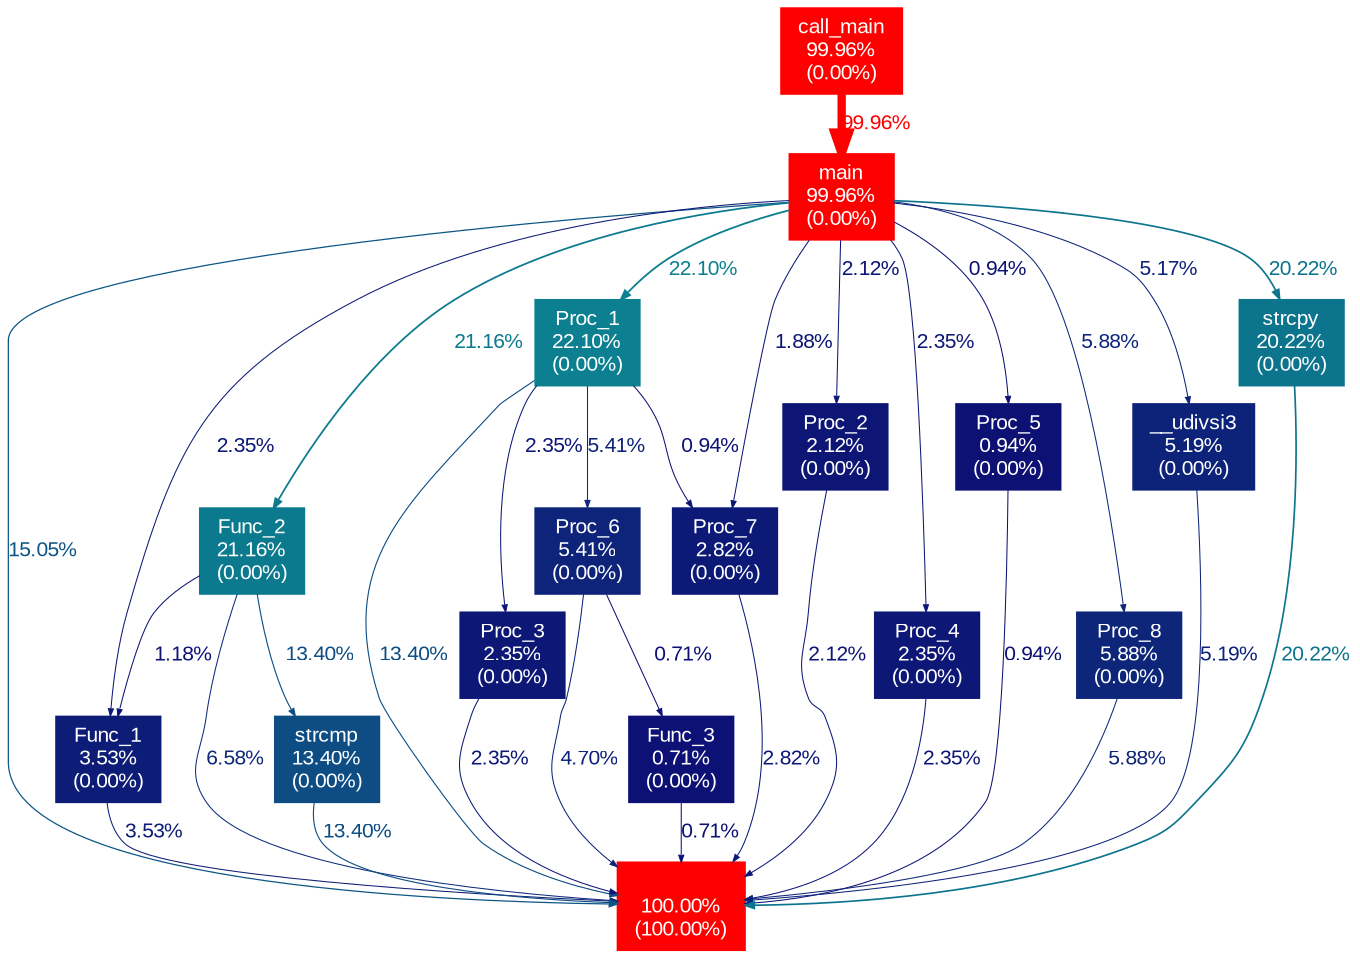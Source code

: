 digraph {
	tooltip=" "
	graph [fontname=Arial, nodesep=0.125, ranksep=0.25];
	node [fontcolor=white, fontname=Arial, height=0, shape=box, style=filled, width=0];
	edge [fontname=Arial];
	"" [color="#ff0000", fontcolor="#ffffff", fontsize="10.00", label="\n100.00%\n(100.00%)"];
	"Func_1" [color="#0d1c77", fontcolor="#ffffff", fontsize="10.00", label="Func_1\n3.53%\n(0.00%)"];
	"Func_1" -> "" [arrowsize="0.35", color="#0d1c77", fontcolor="#0d1c77", fontsize="10.00", label="3.53%", labeldistance="0.50", penwidth="0.50"];
	"Func_2" [color="#0c7a8e", fontcolor="#ffffff", fontsize="10.00", label="Func_2\n21.16%\n(0.00%)"];
	"Func_2" -> "" [arrowsize="0.35", color="#0d2a7b", fontcolor="#0d2a7b", fontsize="10.00", label="6.58%", labeldistance="0.50", penwidth="0.50"];
	"Func_2" -> "Func_1" [arrowsize="0.35", color="#0d1274", fontcolor="#0d1274", fontsize="10.00", label="1.18%", labeldistance="0.50", penwidth="0.50"];
	"Func_2" -> strcmp [arrowsize="0.37", color="#0d4d84", fontcolor="#0d4d84", fontsize="10.00", label="13.40%", labeldistance="0.54", penwidth="0.54"];
	"Func_3" [color="#0d1074", fontcolor="#ffffff", fontsize="10.00", label="Func_3\n0.71%\n(0.00%)"];
	"Func_3" -> "" [arrowsize="0.35", color="#0d1074", fontcolor="#0d1074", fontsize="10.00", label="0.71%", labeldistance="0.50", penwidth="0.50"];
	"Proc_1" [color="#0c8090", fontcolor="#ffffff", fontsize="10.00", label="Proc_1\n22.10%\n(0.00%)"];
	"Proc_1" -> "" [arrowsize="0.37", color="#0d4d84", fontcolor="#0d4d84", fontsize="10.00", label="13.40%", labeldistance="0.54", penwidth="0.54"];
	"Proc_1" -> "Proc_3" [arrowsize="0.35", color="#0d1776", fontcolor="#0d1776", fontsize="10.00", label="2.35%", labeldistance="0.50", penwidth="0.50"];
	"Proc_1" -> "Proc_6" [arrowsize="0.35", color="#0d247a", fontcolor="#0d247a", fontsize="10.00", label="5.41%", labeldistance="0.50", penwidth="0.50"];
	"Proc_1" -> "Proc_7" [arrowsize="0.35", color="#0d1174", fontcolor="#0d1174", fontsize="10.00", label="0.94%", labeldistance="0.50", penwidth="0.50"];
	"Proc_2" [color="#0d1675", fontcolor="#ffffff", fontsize="10.00", label="Proc_2\n2.12%\n(0.00%)"];
	"Proc_2" -> "" [arrowsize="0.35", color="#0d1675", fontcolor="#0d1675", fontsize="10.00", label="2.12%", labeldistance="0.50", penwidth="0.50"];
	"Proc_3" [color="#0d1776", fontcolor="#ffffff", fontsize="10.00", label="Proc_3\n2.35%\n(0.00%)"];
	"Proc_3" -> "" [arrowsize="0.35", color="#0d1776", fontcolor="#0d1776", fontsize="10.00", label="2.35%", labeldistance="0.50", penwidth="0.50"];
	"Proc_4" [color="#0d1776", fontcolor="#ffffff", fontsize="10.00", label="Proc_4\n2.35%\n(0.00%)"];
	"Proc_4" -> "" [arrowsize="0.35", color="#0d1776", fontcolor="#0d1776", fontsize="10.00", label="2.35%", labeldistance="0.50", penwidth="0.50"];
	"Proc_5" [color="#0d1174", fontcolor="#ffffff", fontsize="10.00", label="Proc_5\n0.94%\n(0.00%)"];
	"Proc_5" -> "" [arrowsize="0.35", color="#0d1174", fontcolor="#0d1174", fontsize="10.00", label="0.94%", labeldistance="0.50", penwidth="0.50"];
	"Proc_6" [color="#0d247a", fontcolor="#ffffff", fontsize="10.00", label="Proc_6\n5.41%\n(0.00%)"];
	"Proc_6" -> "" [arrowsize="0.35", color="#0d2179", fontcolor="#0d2179", fontsize="10.00", label="4.70%", labeldistance="0.50", penwidth="0.50"];
	"Proc_6" -> "Func_3" [arrowsize="0.35", color="#0d1074", fontcolor="#0d1074", fontsize="10.00", label="0.71%", labeldistance="0.50", penwidth="0.50"];
	"Proc_7" [color="#0d1976", fontcolor="#ffffff", fontsize="10.00", label="Proc_7\n2.82%\n(0.00%)"];
	"Proc_7" -> "" [arrowsize="0.35", color="#0d1976", fontcolor="#0d1976", fontsize="10.00", label="2.82%", labeldistance="0.50", penwidth="0.50"];
	"Proc_8" [color="#0d267a", fontcolor="#ffffff", fontsize="10.00", label="Proc_8\n5.88%\n(0.00%)"];
	"Proc_8" -> "" [arrowsize="0.35", color="#0d267a", fontcolor="#0d267a", fontsize="10.00", label="5.88%", labeldistance="0.50", penwidth="0.50"];
	"__udivsi3" [color="#0d2379", fontcolor="#ffffff", fontsize="10.00", label="__udivsi3\n5.19%\n(0.00%)"];
	"__udivsi3" -> "" [arrowsize="0.35", color="#0d2379", fontcolor="#0d2379", fontsize="10.00", label="5.19%", labeldistance="0.50", penwidth="0.50"];
	"call_main" [color="#ff0000", fontcolor="#ffffff", fontsize="10.00", label="call_main\n99.96%\n(0.00%)"];
	"call_main" -> main [arrowsize="1.00", color="#ff0000", fontcolor="#ff0000", fontsize="10.00", label="99.96%", labeldistance="4.00", penwidth="4.00"];
	main [color="#ff0000", fontcolor="#ffffff", fontsize="10.00", label="main\n99.96%\n(0.00%)"];
	main -> "" [arrowsize="0.39", color="#0c5686", fontcolor="#0c5686", fontsize="10.00", label="15.05%", labeldistance="0.60", penwidth="0.60"];
	main -> "Func_1" [arrowsize="0.35", color="#0d1776", fontcolor="#0d1776", fontsize="10.00", label="2.35%", labeldistance="0.50", penwidth="0.50"];
	main -> "Func_2" [arrowsize="0.46", color="#0c7a8e", fontcolor="#0c7a8e", fontsize="10.00", label="21.16%", labeldistance="0.85", penwidth="0.85"];
	main -> "Proc_1" [arrowsize="0.47", color="#0c8090", fontcolor="#0c8090", fontsize="10.00", label="22.10%", labeldistance="0.88", penwidth="0.88"];
	main -> "Proc_2" [arrowsize="0.35", color="#0d1675", fontcolor="#0d1675", fontsize="10.00", label="2.12%", labeldistance="0.50", penwidth="0.50"];
	main -> "Proc_4" [arrowsize="0.35", color="#0d1776", fontcolor="#0d1776", fontsize="10.00", label="2.35%", labeldistance="0.50", penwidth="0.50"];
	main -> "Proc_5" [arrowsize="0.35", color="#0d1174", fontcolor="#0d1174", fontsize="10.00", label="0.94%", labeldistance="0.50", penwidth="0.50"];
	main -> "Proc_7" [arrowsize="0.35", color="#0d1575", fontcolor="#0d1575", fontsize="10.00", label="1.88%", labeldistance="0.50", penwidth="0.50"];
	main -> "Proc_8" [arrowsize="0.35", color="#0d267a", fontcolor="#0d267a", fontsize="10.00", label="5.88%", labeldistance="0.50", penwidth="0.50"];
	main -> "__udivsi3" [arrowsize="0.35", color="#0d2379", fontcolor="#0d2379", fontsize="10.00", label="5.17%", labeldistance="0.50", penwidth="0.50"];
	main -> strcpy [arrowsize="0.45", color="#0c748d", fontcolor="#0c748d", fontsize="10.00", label="20.22%", labeldistance="0.81", penwidth="0.81"];
	strcmp [color="#0d4d84", fontcolor="#ffffff", fontsize="10.00", label="strcmp\n13.40%\n(0.00%)"];
	strcmp -> "" [arrowsize="0.37", color="#0d4d84", fontcolor="#0d4d84", fontsize="10.00", label="13.40%", labeldistance="0.54", penwidth="0.54"];
	strcpy [color="#0c748d", fontcolor="#ffffff", fontsize="10.00", label="strcpy\n20.22%\n(0.00%)"];
	strcpy -> "" [arrowsize="0.45", color="#0c748d", fontcolor="#0c748d", fontsize="10.00", label="20.22%", labeldistance="0.81", penwidth="0.81"];
}

